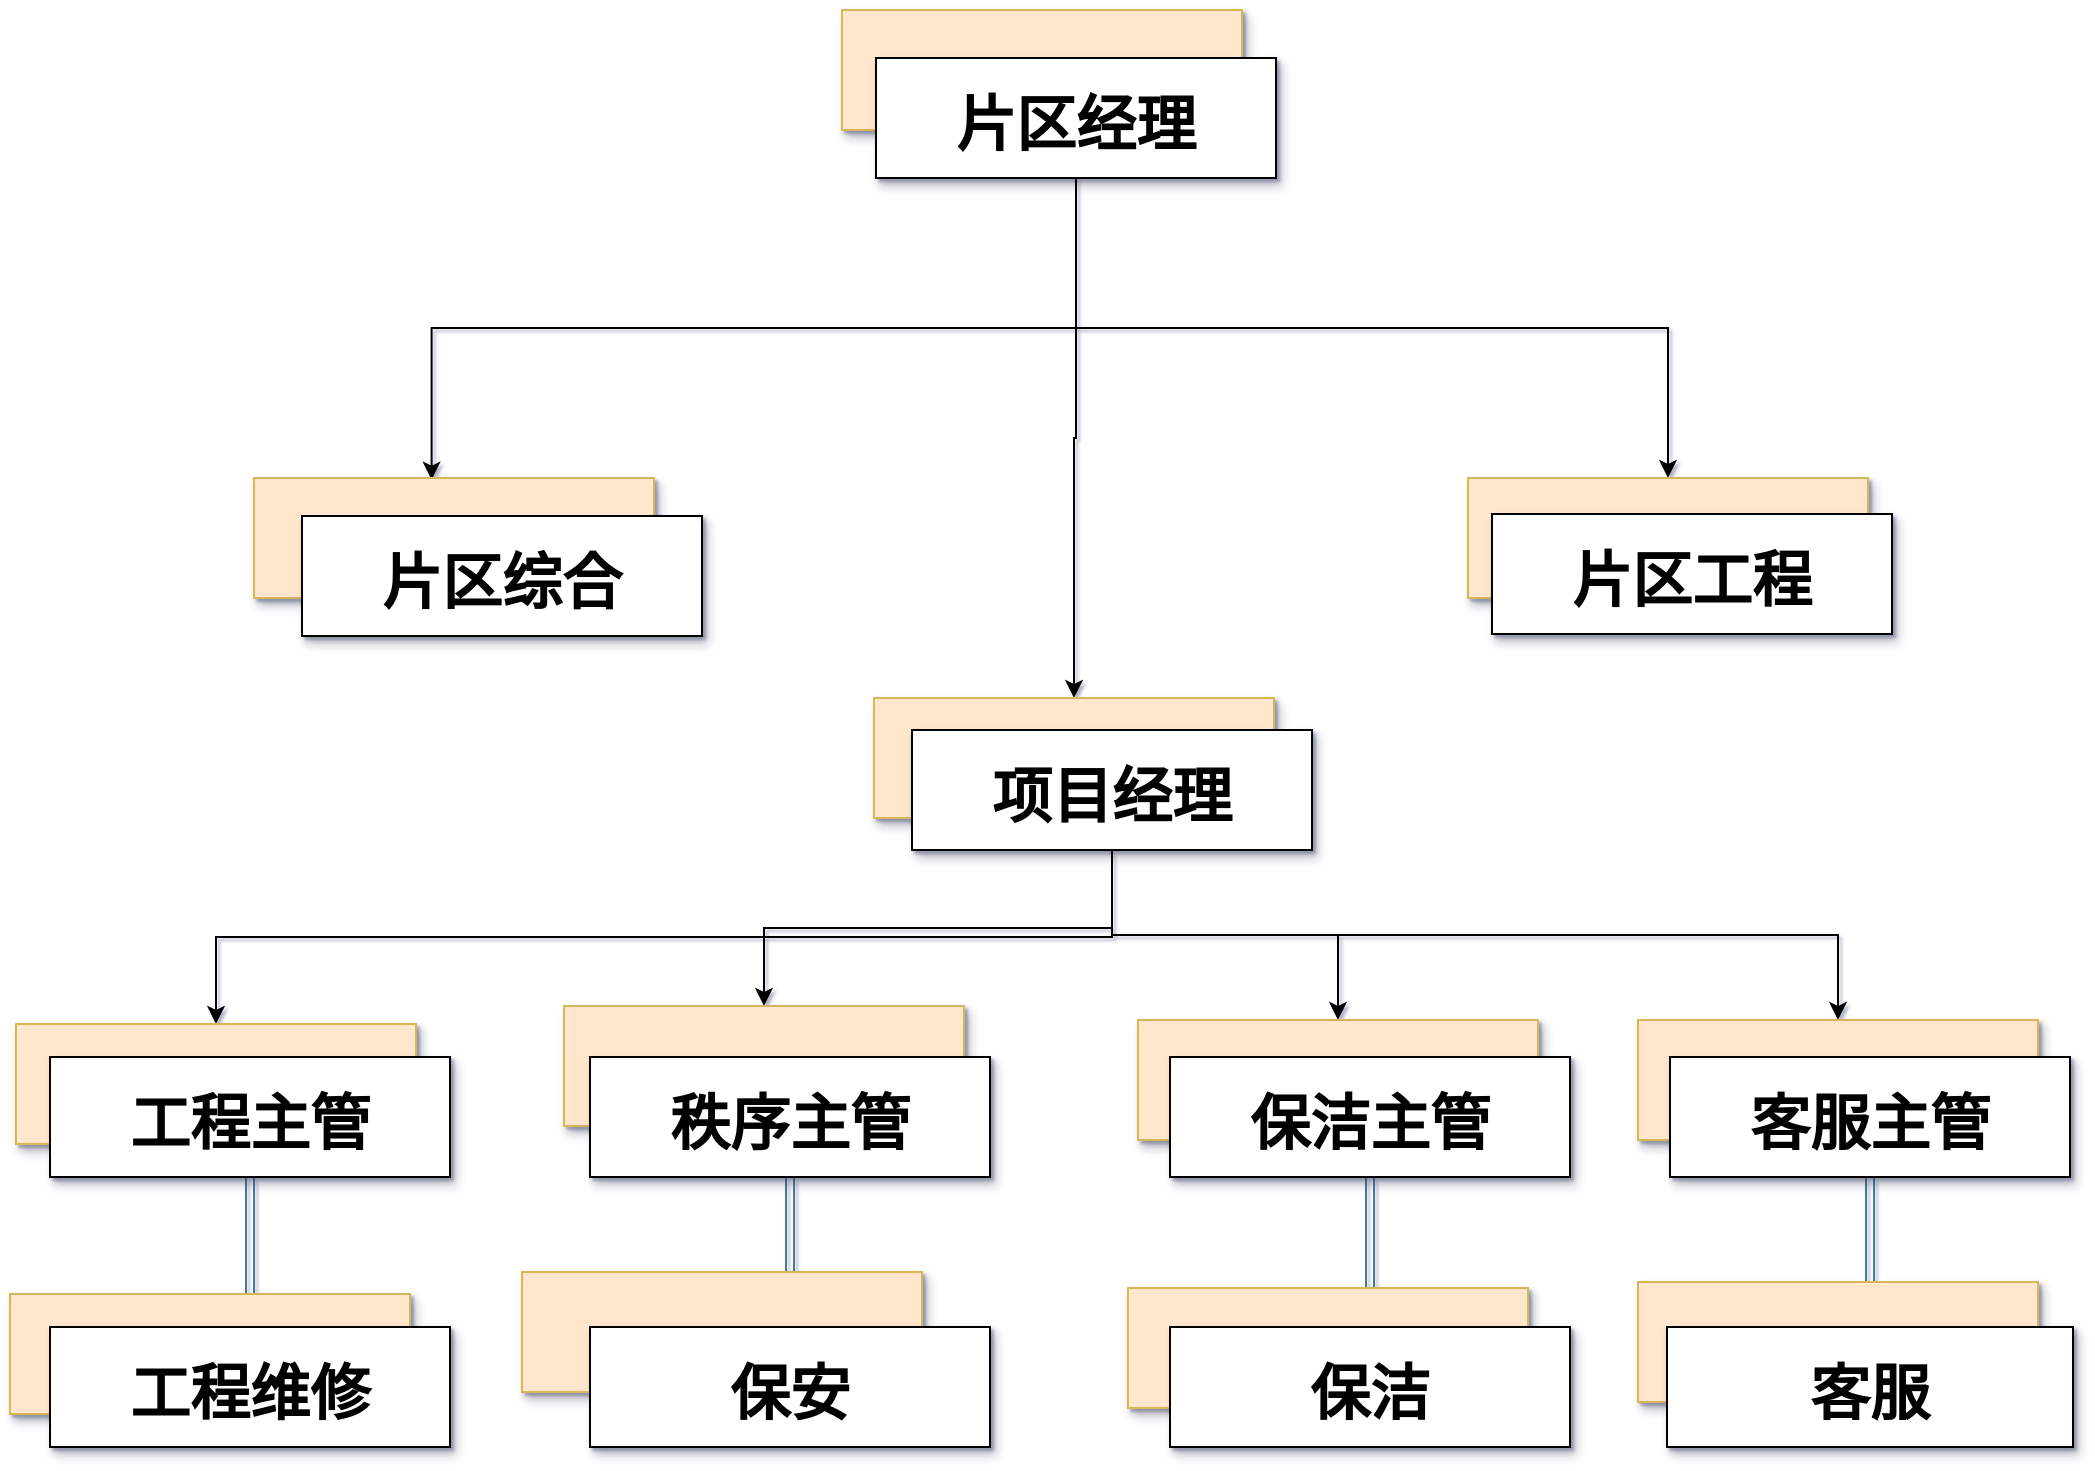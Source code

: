 <mxfile version="21.5.0" type="github" pages="2">
  <diagram name="Page-1" id="97916047-d0de-89f5-080d-49f4d83e522f">
    <mxGraphModel dx="1687" dy="868" grid="0" gridSize="10" guides="1" tooltips="1" connect="1" arrows="1" fold="1" page="1" pageScale="1.5" pageWidth="1169" pageHeight="827" background="#ffffff" math="0" shadow="1">
      <root>
        <mxCell id="0" />
        <mxCell id="1" parent="0" />
        <mxCell id="2" value="" style="rounded=0;strokeColor=#d6b656;shadow=1;fontStyle=1;fontSize=30;labelBackgroundColor=none;fillColor=#FFE6CC;" parent="1" vertex="1">
          <mxGeometry x="583" y="196" width="200" height="60" as="geometry" />
        </mxCell>
        <mxCell id="BqPRPxkx0A_qUsA7eI9m-66" style="edgeStyle=orthogonalEdgeStyle;shape=link;rounded=0;orthogonalLoop=1;jettySize=auto;html=1;exitX=0.5;exitY=1;exitDx=0;exitDy=0;entryX=0.5;entryY=0;entryDx=0;entryDy=0;labelBackgroundColor=none;fontColor=default;strokeColor=#457B9D;" parent="1" edge="1">
          <mxGeometry relative="1" as="geometry">
            <mxPoint x="287" y="779.5" as="sourcePoint" />
            <mxPoint x="287" y="854.5" as="targetPoint" />
          </mxGeometry>
        </mxCell>
        <mxCell id="BqPRPxkx0A_qUsA7eI9m-67" value="" style="edgeStyle=orthogonalEdgeStyle;shape=link;rounded=0;orthogonalLoop=1;jettySize=auto;html=1;labelBackgroundColor=none;fontColor=default;strokeColor=#457B9D;" parent="1" edge="1">
          <mxGeometry relative="1" as="geometry">
            <mxPoint x="557" y="779.5" as="sourcePoint" />
            <mxPoint x="557" y="854.5" as="targetPoint" />
          </mxGeometry>
        </mxCell>
        <mxCell id="BqPRPxkx0A_qUsA7eI9m-68" value="" style="edgeStyle=orthogonalEdgeStyle;shape=link;rounded=0;orthogonalLoop=1;jettySize=auto;html=1;labelBackgroundColor=none;fontColor=default;strokeColor=#457B9D;" parent="1" edge="1">
          <mxGeometry relative="1" as="geometry">
            <mxPoint x="847" y="779.5" as="sourcePoint" />
            <mxPoint x="847" y="854.5" as="targetPoint" />
          </mxGeometry>
        </mxCell>
        <mxCell id="BqPRPxkx0A_qUsA7eI9m-69" value="" style="edgeStyle=orthogonalEdgeStyle;shape=link;rounded=0;orthogonalLoop=1;jettySize=auto;html=1;labelBackgroundColor=none;fontColor=default;strokeColor=#457B9D;" parent="1" edge="1">
          <mxGeometry relative="1" as="geometry">
            <mxPoint x="1097" y="779.5" as="sourcePoint" />
            <mxPoint x="1097" y="854.5" as="targetPoint" />
          </mxGeometry>
        </mxCell>
        <mxCell id="IJZoDPEaOoHRBBa0FbE8-43" style="edgeStyle=orthogonalEdgeStyle;rounded=0;orthogonalLoop=1;jettySize=auto;html=1;entryX=0.444;entryY=0.014;entryDx=0;entryDy=0;entryPerimeter=0;exitX=0.5;exitY=1;exitDx=0;exitDy=0;" edge="1" parent="1" source="kt3ZQcMGdOJi0cYxaDXy-24" target="kt3ZQcMGdOJi0cYxaDXy-25">
          <mxGeometry relative="1" as="geometry" />
        </mxCell>
        <mxCell id="IJZoDPEaOoHRBBa0FbE8-44" style="edgeStyle=orthogonalEdgeStyle;rounded=0;orthogonalLoop=1;jettySize=auto;html=1;exitX=0.5;exitY=1;exitDx=0;exitDy=0;entryX=0.5;entryY=0;entryDx=0;entryDy=0;" edge="1" parent="1" source="kt3ZQcMGdOJi0cYxaDXy-24" target="kt3ZQcMGdOJi0cYxaDXy-29">
          <mxGeometry relative="1" as="geometry" />
        </mxCell>
        <mxCell id="IJZoDPEaOoHRBBa0FbE8-45" style="edgeStyle=orthogonalEdgeStyle;rounded=0;orthogonalLoop=1;jettySize=auto;html=1;" edge="1" parent="1" source="kt3ZQcMGdOJi0cYxaDXy-24" target="kt3ZQcMGdOJi0cYxaDXy-27">
          <mxGeometry relative="1" as="geometry" />
        </mxCell>
        <mxCell id="kt3ZQcMGdOJi0cYxaDXy-24" value="片区经理" style="rounded=0;shadow=1;fontStyle=1;fontSize=30;labelBackgroundColor=none;" parent="1" vertex="1">
          <mxGeometry x="600" y="220" width="200" height="60" as="geometry" />
        </mxCell>
        <mxCell id="kt3ZQcMGdOJi0cYxaDXy-25" value="" style="rounded=0;strokeColor=#d6b656;shadow=1;fontStyle=1;fontSize=30;labelBackgroundColor=none;fillColor=#FFE6CC;" parent="1" vertex="1">
          <mxGeometry x="289" y="430" width="200" height="60" as="geometry" />
        </mxCell>
        <mxCell id="kt3ZQcMGdOJi0cYxaDXy-26" value="片区综合" style="rounded=0;shadow=1;fontStyle=1;fontSize=30;labelBackgroundColor=none;" parent="1" vertex="1">
          <mxGeometry x="313" y="449" width="200" height="60" as="geometry" />
        </mxCell>
        <mxCell id="kt3ZQcMGdOJi0cYxaDXy-27" value="" style="rounded=0;strokeColor=#d6b656;shadow=1;fontStyle=1;fontSize=30;labelBackgroundColor=none;fillColor=#FFE6CC;" parent="1" vertex="1">
          <mxGeometry x="599" y="540" width="200" height="60" as="geometry" />
        </mxCell>
        <mxCell id="IJZoDPEaOoHRBBa0FbE8-46" style="edgeStyle=orthogonalEdgeStyle;rounded=0;orthogonalLoop=1;jettySize=auto;html=1;exitX=0.5;exitY=1;exitDx=0;exitDy=0;" edge="1" parent="1" source="kt3ZQcMGdOJi0cYxaDXy-28" target="kt3ZQcMGdOJi0cYxaDXy-31">
          <mxGeometry relative="1" as="geometry" />
        </mxCell>
        <mxCell id="IJZoDPEaOoHRBBa0FbE8-47" style="edgeStyle=orthogonalEdgeStyle;rounded=0;orthogonalLoop=1;jettySize=auto;html=1;" edge="1" parent="1" source="kt3ZQcMGdOJi0cYxaDXy-28" target="kt3ZQcMGdOJi0cYxaDXy-32">
          <mxGeometry relative="1" as="geometry" />
        </mxCell>
        <mxCell id="IJZoDPEaOoHRBBa0FbE8-48" style="edgeStyle=orthogonalEdgeStyle;rounded=0;orthogonalLoop=1;jettySize=auto;html=1;" edge="1" parent="1" source="kt3ZQcMGdOJi0cYxaDXy-28" target="kt3ZQcMGdOJi0cYxaDXy-33">
          <mxGeometry relative="1" as="geometry" />
        </mxCell>
        <mxCell id="IJZoDPEaOoHRBBa0FbE8-49" style="edgeStyle=orthogonalEdgeStyle;rounded=0;orthogonalLoop=1;jettySize=auto;html=1;entryX=0.5;entryY=0;entryDx=0;entryDy=0;exitX=0.5;exitY=1;exitDx=0;exitDy=0;" edge="1" parent="1" source="kt3ZQcMGdOJi0cYxaDXy-28" target="kt3ZQcMGdOJi0cYxaDXy-34">
          <mxGeometry relative="1" as="geometry" />
        </mxCell>
        <mxCell id="kt3ZQcMGdOJi0cYxaDXy-28" value="项目经理" style="rounded=0;shadow=1;fontStyle=1;fontSize=30;labelBackgroundColor=none;" parent="1" vertex="1">
          <mxGeometry x="618" y="556" width="200" height="60" as="geometry" />
        </mxCell>
        <mxCell id="kt3ZQcMGdOJi0cYxaDXy-29" value="" style="rounded=0;strokeColor=#d6b656;shadow=1;fontStyle=1;fontSize=30;labelBackgroundColor=none;fillColor=#FFE6CC;" parent="1" vertex="1">
          <mxGeometry x="896" y="430" width="200" height="60" as="geometry" />
        </mxCell>
        <mxCell id="kt3ZQcMGdOJi0cYxaDXy-30" value="片区工程" style="rounded=0;shadow=1;fontStyle=1;fontSize=30;labelBackgroundColor=none;" parent="1" vertex="1">
          <mxGeometry x="908" y="448" width="200" height="60" as="geometry" />
        </mxCell>
        <mxCell id="kt3ZQcMGdOJi0cYxaDXy-31" value="" style="rounded=0;strokeColor=#d6b656;shadow=1;fontStyle=1;fontSize=30;labelBackgroundColor=none;fillColor=#FFE6CC;" parent="1" vertex="1">
          <mxGeometry x="170" y="703" width="200" height="60" as="geometry" />
        </mxCell>
        <mxCell id="kt3ZQcMGdOJi0cYxaDXy-32" value="" style="rounded=0;strokeColor=#d6b656;shadow=1;fontStyle=1;fontSize=30;labelBackgroundColor=none;fillColor=#FFE6CC;" parent="1" vertex="1">
          <mxGeometry x="444" y="694" width="200" height="60" as="geometry" />
        </mxCell>
        <mxCell id="kt3ZQcMGdOJi0cYxaDXy-33" value="" style="rounded=0;strokeColor=#d6b656;shadow=1;fontStyle=1;fontSize=30;labelBackgroundColor=none;fillColor=#FFE6CC;" parent="1" vertex="1">
          <mxGeometry x="731" y="701" width="200" height="60" as="geometry" />
        </mxCell>
        <mxCell id="kt3ZQcMGdOJi0cYxaDXy-34" value="" style="rounded=0;strokeColor=#d6b656;shadow=1;fontStyle=1;fontSize=30;labelBackgroundColor=none;fillColor=#FFE6CC;" parent="1" vertex="1">
          <mxGeometry x="981" y="701" width="200" height="60" as="geometry" />
        </mxCell>
        <mxCell id="kt3ZQcMGdOJi0cYxaDXy-35" value="" style="rounded=0;strokeColor=#d6b656;shadow=1;fontStyle=1;fontSize=30;labelBackgroundColor=none;fillColor=#FFE6CC;" parent="1" vertex="1">
          <mxGeometry x="167" y="838" width="200" height="60" as="geometry" />
        </mxCell>
        <mxCell id="kt3ZQcMGdOJi0cYxaDXy-36" value="" style="rounded=0;strokeColor=#d6b656;shadow=1;fontStyle=1;fontSize=30;labelBackgroundColor=none;fillColor=#FFE6CC;" parent="1" vertex="1">
          <mxGeometry x="423" y="827" width="200" height="60" as="geometry" />
        </mxCell>
        <mxCell id="IJZoDPEaOoHRBBa0FbE8-24" value="" style="rounded=0;strokeColor=#d6b656;shadow=1;fontStyle=1;fontSize=30;labelBackgroundColor=none;fillColor=#FFE6CC;" vertex="1" parent="1">
          <mxGeometry x="726" y="835" width="200" height="60" as="geometry" />
        </mxCell>
        <mxCell id="IJZoDPEaOoHRBBa0FbE8-25" value="" style="rounded=0;strokeColor=#d6b656;shadow=1;fontStyle=1;fontSize=30;labelBackgroundColor=none;fillColor=#FFE6CC;" vertex="1" parent="1">
          <mxGeometry x="981" y="832" width="200" height="60" as="geometry" />
        </mxCell>
        <mxCell id="IJZoDPEaOoHRBBa0FbE8-26" value="工程主管" style="rounded=0;shadow=1;fontStyle=1;fontSize=30;labelBackgroundColor=none;" vertex="1" parent="1">
          <mxGeometry x="187" y="719.5" width="200" height="60" as="geometry" />
        </mxCell>
        <mxCell id="IJZoDPEaOoHRBBa0FbE8-27" value="秩序主管" style="rounded=0;shadow=1;fontStyle=1;fontSize=30;labelBackgroundColor=none;" vertex="1" parent="1">
          <mxGeometry x="457" y="719.5" width="200" height="60" as="geometry" />
        </mxCell>
        <mxCell id="IJZoDPEaOoHRBBa0FbE8-28" value="保洁主管" style="rounded=0;shadow=1;fontStyle=1;fontSize=30;labelBackgroundColor=none;" vertex="1" parent="1">
          <mxGeometry x="747" y="719.5" width="200" height="60" as="geometry" />
        </mxCell>
        <mxCell id="IJZoDPEaOoHRBBa0FbE8-29" value="客服主管" style="rounded=0;shadow=1;fontStyle=1;fontSize=30;labelBackgroundColor=none;" vertex="1" parent="1">
          <mxGeometry x="997" y="719.5" width="200" height="60" as="geometry" />
        </mxCell>
        <mxCell id="IJZoDPEaOoHRBBa0FbE8-30" value="工程维修" style="rounded=0;shadow=1;fontStyle=1;fontSize=30;labelBackgroundColor=none;" vertex="1" parent="1">
          <mxGeometry x="187" y="854.5" width="200" height="60" as="geometry" />
        </mxCell>
        <mxCell id="IJZoDPEaOoHRBBa0FbE8-31" value="保安" style="rounded=0;shadow=1;fontStyle=1;fontSize=30;labelBackgroundColor=none;" vertex="1" parent="1">
          <mxGeometry x="457" y="854.5" width="200" height="60" as="geometry" />
        </mxCell>
        <mxCell id="IJZoDPEaOoHRBBa0FbE8-32" value="保洁" style="rounded=0;shadow=1;fontStyle=1;fontSize=30;labelBackgroundColor=none;" vertex="1" parent="1">
          <mxGeometry x="747" y="854.5" width="200" height="60" as="geometry" />
        </mxCell>
        <mxCell id="IJZoDPEaOoHRBBa0FbE8-33" value="客服" style="rounded=0;shadow=1;fontStyle=1;fontSize=30;labelBackgroundColor=none;" vertex="1" parent="1">
          <mxGeometry x="995.5" y="854.5" width="203" height="60" as="geometry" />
        </mxCell>
      </root>
    </mxGraphModel>
  </diagram>
  <diagram id="QUuy_PB_ich-e-NUXCng" name="Page-2">
    <mxGraphModel dx="2261" dy="738" grid="0" gridSize="10" guides="1" tooltips="1" connect="1" arrows="1" fold="1" page="1" pageScale="1" pageWidth="827" pageHeight="1169" math="0" shadow="0">
      <root>
        <mxCell id="0" />
        <mxCell id="1" parent="0" />
        <mxCell id="R-T5AUk27BRx23NjIOID-1" style="edgeStyle=orthogonalEdgeStyle;shape=link;rounded=0;orthogonalLoop=1;jettySize=auto;html=1;exitX=0.5;exitY=1;exitDx=0;exitDy=0;labelBackgroundColor=none;fontColor=default;strokeColor=#457B9D;" parent="1" source="R-T5AUk27BRx23NjIOID-4" target="R-T5AUk27BRx23NjIOID-5" edge="1">
          <mxGeometry relative="1" as="geometry" />
        </mxCell>
        <mxCell id="R-T5AUk27BRx23NjIOID-2" style="edgeStyle=orthogonalEdgeStyle;shape=link;rounded=0;orthogonalLoop=1;jettySize=auto;html=1;entryX=0.5;entryY=0;entryDx=0;entryDy=0;exitX=0.5;exitY=1;exitDx=0;exitDy=0;labelBackgroundColor=none;fontColor=default;strokeColor=#457B9D;" parent="1" source="R-T5AUk27BRx23NjIOID-4" target="R-T5AUk27BRx23NjIOID-11" edge="1">
          <mxGeometry relative="1" as="geometry" />
        </mxCell>
        <mxCell id="R-T5AUk27BRx23NjIOID-3" style="edgeStyle=orthogonalEdgeStyle;shape=link;rounded=0;orthogonalLoop=1;jettySize=auto;html=1;entryX=0.5;entryY=0;entryDx=0;entryDy=0;labelBackgroundColor=none;fontColor=default;strokeColor=#457B9D;" parent="1" source="R-T5AUk27BRx23NjIOID-4" target="R-T5AUk27BRx23NjIOID-10" edge="1">
          <mxGeometry relative="1" as="geometry" />
        </mxCell>
        <mxCell id="R-T5AUk27BRx23NjIOID-4" value="片区经理" style="rounded=0;strokeColor=none;shadow=1;fontStyle=1;fontSize=30;labelBackgroundColor=none;fillColor=#A8DADC;fontColor=#1D3557;" parent="1" vertex="1">
          <mxGeometry x="297" y="32" width="200" height="60" as="geometry" />
        </mxCell>
        <mxCell id="R-T5AUk27BRx23NjIOID-5" value="片区综合" style="rounded=0;strokeColor=none;shadow=1;fontStyle=1;fontSize=30;labelBackgroundColor=none;fillColor=#A8DADC;fontColor=#1D3557;" parent="1" vertex="1">
          <mxGeometry x="9" y="277.5" width="200" height="60" as="geometry" />
        </mxCell>
        <mxCell id="R-T5AUk27BRx23NjIOID-6" style="edgeStyle=orthogonalEdgeStyle;shape=link;rounded=0;orthogonalLoop=1;jettySize=auto;html=1;exitX=0.5;exitY=1;exitDx=0;exitDy=0;entryX=0.5;entryY=0;entryDx=0;entryDy=0;labelBackgroundColor=none;fontColor=default;strokeColor=#457B9D;" parent="1" source="R-T5AUk27BRx23NjIOID-10" target="R-T5AUk27BRx23NjIOID-13" edge="1">
          <mxGeometry relative="1" as="geometry" />
        </mxCell>
        <mxCell id="R-T5AUk27BRx23NjIOID-7" style="edgeStyle=orthogonalEdgeStyle;shape=link;rounded=0;orthogonalLoop=1;jettySize=auto;html=1;entryX=0.5;entryY=0;entryDx=0;entryDy=0;labelBackgroundColor=none;fontColor=default;strokeColor=#457B9D;" parent="1" source="R-T5AUk27BRx23NjIOID-10" target="R-T5AUk27BRx23NjIOID-16" edge="1">
          <mxGeometry relative="1" as="geometry">
            <Array as="points">
              <mxPoint x="397" y="392" />
              <mxPoint x="254" y="392" />
            </Array>
          </mxGeometry>
        </mxCell>
        <mxCell id="R-T5AUk27BRx23NjIOID-8" style="edgeStyle=orthogonalEdgeStyle;shape=link;rounded=0;orthogonalLoop=1;jettySize=auto;html=1;entryX=0.5;entryY=0;entryDx=0;entryDy=0;labelBackgroundColor=none;fontColor=default;strokeColor=#457B9D;" parent="1" source="R-T5AUk27BRx23NjIOID-10" target="R-T5AUk27BRx23NjIOID-19" edge="1">
          <mxGeometry relative="1" as="geometry" />
        </mxCell>
        <mxCell id="R-T5AUk27BRx23NjIOID-9" style="edgeStyle=orthogonalEdgeStyle;shape=link;rounded=0;orthogonalLoop=1;jettySize=auto;html=1;entryX=0.5;entryY=0;entryDx=0;entryDy=0;exitX=0.5;exitY=1;exitDx=0;exitDy=0;labelBackgroundColor=none;fontColor=default;strokeColor=#457B9D;" parent="1" source="R-T5AUk27BRx23NjIOID-10" target="R-T5AUk27BRx23NjIOID-22" edge="1">
          <mxGeometry relative="1" as="geometry" />
        </mxCell>
        <mxCell id="R-T5AUk27BRx23NjIOID-10" value="项目经理" style="rounded=0;strokeColor=none;shadow=1;fontStyle=1;fontSize=30;labelBackgroundColor=none;fillColor=#A8DADC;fontColor=#1D3557;" parent="1" vertex="1">
          <mxGeometry x="297" y="277.5" width="200" height="60" as="geometry" />
        </mxCell>
        <mxCell id="R-T5AUk27BRx23NjIOID-11" value="片区工程" style="rounded=0;strokeColor=none;shadow=1;fontStyle=1;fontSize=30;labelBackgroundColor=none;fillColor=#A8DADC;fontColor=#1D3557;" parent="1" vertex="1">
          <mxGeometry x="579" y="277.5" width="200" height="60" as="geometry" />
        </mxCell>
        <mxCell id="R-T5AUk27BRx23NjIOID-12" style="edgeStyle=orthogonalEdgeStyle;shape=link;rounded=0;orthogonalLoop=1;jettySize=auto;html=1;exitX=0.5;exitY=1;exitDx=0;exitDy=0;entryX=0.5;entryY=0;entryDx=0;entryDy=0;labelBackgroundColor=none;fontColor=default;strokeColor=#457B9D;" parent="1" source="R-T5AUk27BRx23NjIOID-13" target="R-T5AUk27BRx23NjIOID-14" edge="1">
          <mxGeometry relative="1" as="geometry" />
        </mxCell>
        <mxCell id="R-T5AUk27BRx23NjIOID-13" value="工程主管" style="rounded=0;strokeColor=none;shadow=1;fontStyle=1;fontSize=30;labelBackgroundColor=none;fillColor=#A8DADC;fontColor=#1D3557;" parent="1" vertex="1">
          <mxGeometry x="-106" y="449.5" width="200" height="60" as="geometry" />
        </mxCell>
        <mxCell id="R-T5AUk27BRx23NjIOID-14" value="工程维修" style="rounded=0;strokeColor=none;shadow=1;fontStyle=1;fontSize=30;labelBackgroundColor=none;fillColor=#A8DADC;fontColor=#1D3557;" parent="1" vertex="1">
          <mxGeometry x="-106" y="584.5" width="200" height="60" as="geometry" />
        </mxCell>
        <mxCell id="R-T5AUk27BRx23NjIOID-15" value="" style="edgeStyle=orthogonalEdgeStyle;shape=link;rounded=0;orthogonalLoop=1;jettySize=auto;html=1;labelBackgroundColor=none;fontColor=default;strokeColor=#457B9D;" parent="1" source="R-T5AUk27BRx23NjIOID-16" target="R-T5AUk27BRx23NjIOID-17" edge="1">
          <mxGeometry relative="1" as="geometry" />
        </mxCell>
        <mxCell id="R-T5AUk27BRx23NjIOID-16" value="秩序主管" style="rounded=0;strokeColor=none;shadow=1;fontStyle=1;fontSize=30;labelBackgroundColor=none;fillColor=#A8DADC;fontColor=#1D3557;" parent="1" vertex="1">
          <mxGeometry x="164" y="449.5" width="200" height="60" as="geometry" />
        </mxCell>
        <mxCell id="R-T5AUk27BRx23NjIOID-17" value="保安" style="rounded=0;strokeColor=none;shadow=1;fontStyle=1;fontSize=30;labelBackgroundColor=none;fillColor=#A8DADC;fontColor=#1D3557;" parent="1" vertex="1">
          <mxGeometry x="164" y="584.5" width="200" height="60" as="geometry" />
        </mxCell>
        <mxCell id="R-T5AUk27BRx23NjIOID-18" value="" style="edgeStyle=orthogonalEdgeStyle;shape=link;rounded=0;orthogonalLoop=1;jettySize=auto;html=1;labelBackgroundColor=none;fontColor=default;strokeColor=#457B9D;" parent="1" source="R-T5AUk27BRx23NjIOID-19" target="R-T5AUk27BRx23NjIOID-20" edge="1">
          <mxGeometry relative="1" as="geometry" />
        </mxCell>
        <mxCell id="R-T5AUk27BRx23NjIOID-19" value="保洁主管" style="rounded=0;strokeColor=none;shadow=1;fontStyle=1;fontSize=30;labelBackgroundColor=none;fillColor=#A8DADC;fontColor=#1D3557;" parent="1" vertex="1">
          <mxGeometry x="454" y="449.5" width="200" height="60" as="geometry" />
        </mxCell>
        <mxCell id="R-T5AUk27BRx23NjIOID-20" value="保洁" style="rounded=0;strokeColor=none;shadow=1;fontStyle=1;fontSize=30;labelBackgroundColor=none;fillColor=#A8DADC;fontColor=#1D3557;" parent="1" vertex="1">
          <mxGeometry x="454" y="584.5" width="200" height="60" as="geometry" />
        </mxCell>
        <mxCell id="R-T5AUk27BRx23NjIOID-21" value="" style="edgeStyle=orthogonalEdgeStyle;shape=link;rounded=0;orthogonalLoop=1;jettySize=auto;html=1;labelBackgroundColor=none;fontColor=default;strokeColor=#457B9D;" parent="1" source="R-T5AUk27BRx23NjIOID-22" target="R-T5AUk27BRx23NjIOID-23" edge="1">
          <mxGeometry relative="1" as="geometry" />
        </mxCell>
        <mxCell id="R-T5AUk27BRx23NjIOID-22" value="客服主管" style="rounded=0;strokeColor=none;shadow=1;fontStyle=1;fontSize=30;labelBackgroundColor=none;fillColor=#A8DADC;fontColor=#1D3557;" parent="1" vertex="1">
          <mxGeometry x="704" y="449.5" width="200" height="60" as="geometry" />
        </mxCell>
        <mxCell id="R-T5AUk27BRx23NjIOID-23" value="客服" style="rounded=0;strokeColor=none;shadow=1;fontStyle=1;fontSize=30;labelBackgroundColor=none;fillColor=#A8DADC;fontColor=#1D3557;" parent="1" vertex="1">
          <mxGeometry x="702.5" y="584.5" width="203" height="60" as="geometry" />
        </mxCell>
      </root>
    </mxGraphModel>
  </diagram>
</mxfile>

